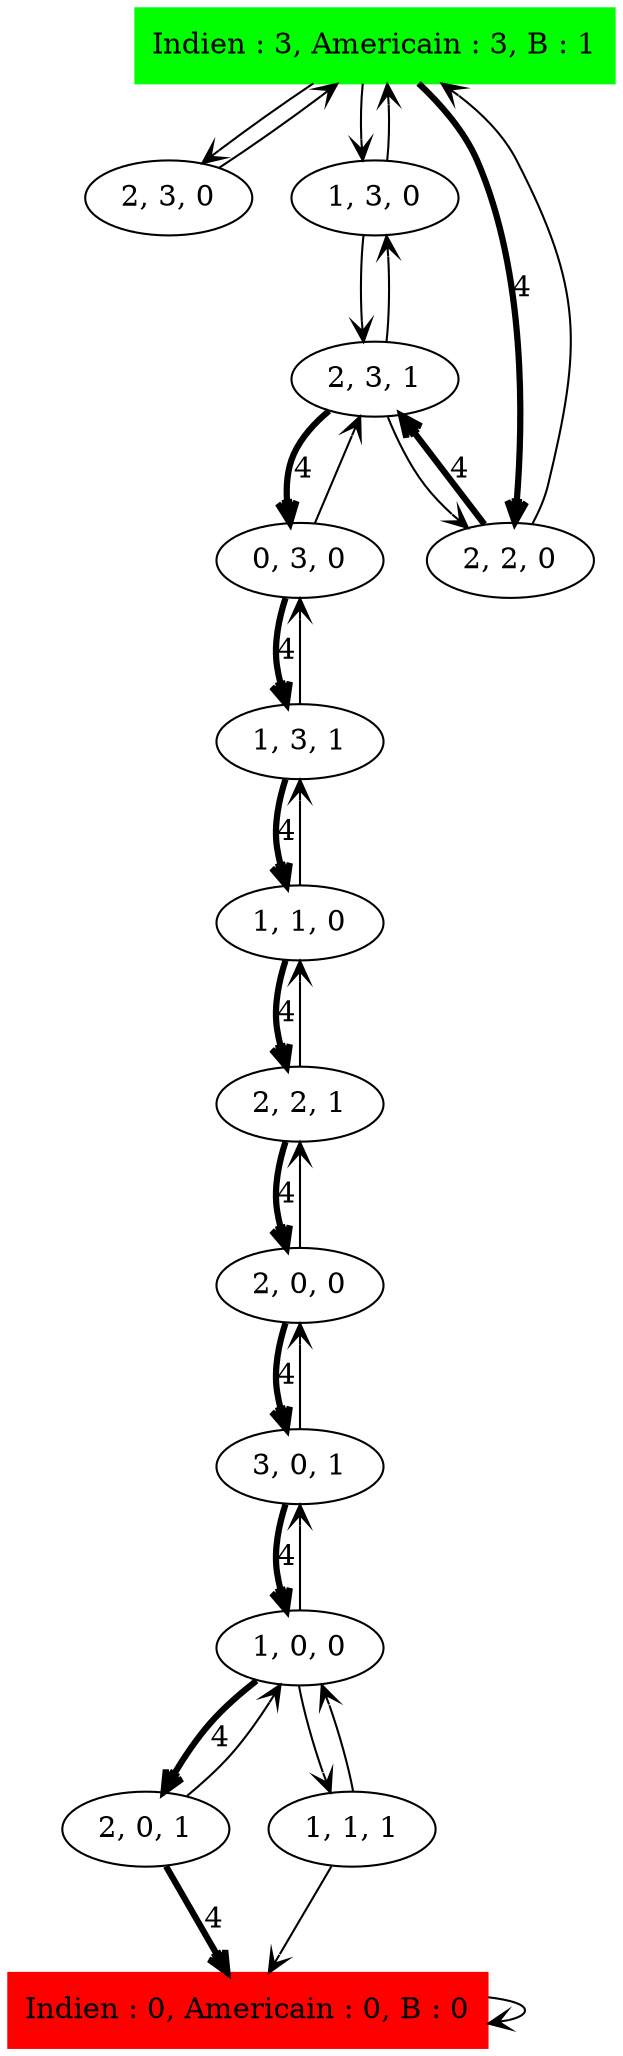 digraph Indien_Americains_Sol_ {
	initial [label="Indien : 3, Americain : 3, B : 1" color=green shape=box style=filled]
	final [label="Indien : 0, Americain : 0, B : 0" color=red shape=box style=filled]
	initial -> "2, 3, 0" [arrowhead=open]
	initial -> "1, 3, 0" [arrowhead=open]
	initial -> "2, 2, 0" [label=4 arrowhead=open penwidth=3]
	"2, 2, 0" -> initial [arrowhead=open]
	"2, 2, 0" -> "2, 3, 1" [label=4 arrowhead=open penwidth=3]
	"2, 3, 1" -> "1, 3, 0" [arrowhead=open]
	"2, 3, 1" -> "0, 3, 0" [label=4 arrowhead=open penwidth=3]
	"2, 3, 1" -> "2, 2, 0" [arrowhead=open]
	"0, 3, 0" -> "1, 3, 1" [label=4 arrowhead=open penwidth=3]
	"0, 3, 0" -> "2, 3, 1" [arrowhead=open]
	"1, 3, 1" -> "0, 3, 0" [arrowhead=open]
	"1, 3, 1" -> "1, 1, 0" [label=4 arrowhead=open penwidth=3]
	"1, 1, 0" -> "2, 2, 1" [label=4 arrowhead=open penwidth=3]
	"1, 1, 0" -> "1, 3, 1" [arrowhead=open]
	"2, 2, 1" -> "1, 1, 0" [arrowhead=open]
	"2, 2, 1" -> "2, 0, 0" [label=4 arrowhead=open penwidth=3]
	"2, 0, 0" -> "3, 0, 1" [label=4 arrowhead=open penwidth=3]
	"2, 0, 0" -> "2, 2, 1" [arrowhead=open]
	"3, 0, 1" -> "2, 0, 0" [arrowhead=open]
	"3, 0, 1" -> "1, 0, 0" [label=4 arrowhead=open penwidth=3]
	"1, 0, 0" -> "2, 0, 1" [label=4 arrowhead=open penwidth=3]
	"1, 0, 0" -> "3, 0, 1" [arrowhead=open]
	"1, 0, 0" -> "1, 1, 1" [arrowhead=open]
	"1, 1, 1" -> final [arrowhead=open]
	"1, 1, 1" -> "1, 0, 0" [arrowhead=open]
	final -> final [arrowhead=open]
	"2, 0, 1" -> "1, 0, 0" [arrowhead=open]
	"2, 0, 1" -> final [label=4 arrowhead=open penwidth=3]
	"1, 3, 0" -> "2, 3, 1" [arrowhead=open]
	"1, 3, 0" -> initial [arrowhead=open]
	"2, 3, 0" -> initial [arrowhead=open]
}
